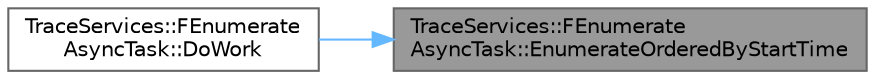 digraph "TraceServices::FEnumerateAsyncTask::EnumerateOrderedByStartTime"
{
 // INTERACTIVE_SVG=YES
 // LATEX_PDF_SIZE
  bgcolor="transparent";
  edge [fontname=Helvetica,fontsize=10,labelfontname=Helvetica,labelfontsize=10];
  node [fontname=Helvetica,fontsize=10,shape=box,height=0.2,width=0.4];
  rankdir="RL";
  Node1 [id="Node000001",label="TraceServices::FEnumerate\lAsyncTask::EnumerateOrderedByStartTime",height=0.2,width=0.4,color="gray40", fillcolor="grey60", style="filled", fontcolor="black",tooltip=" "];
  Node1 -> Node2 [id="edge1_Node000001_Node000002",dir="back",color="steelblue1",style="solid",tooltip=" "];
  Node2 [id="Node000002",label="TraceServices::FEnumerate\lAsyncTask::DoWork",height=0.2,width=0.4,color="grey40", fillcolor="white", style="filled",URL="$d4/dc6/classTraceServices_1_1FEnumerateAsyncTask.html#a8c897477436bfe5c2ed920c5bd623bbb",tooltip=" "];
}
